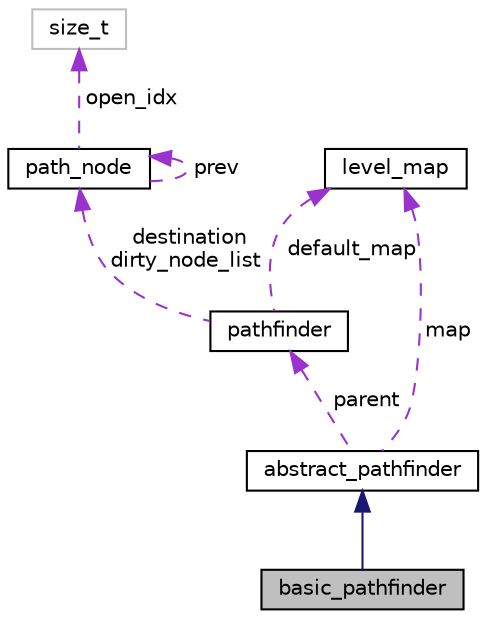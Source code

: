digraph "basic_pathfinder"
{
 // LATEX_PDF_SIZE
  edge [fontname="Helvetica",fontsize="10",labelfontname="Helvetica",labelfontsize="10"];
  node [fontname="Helvetica",fontsize="10",shape=record];
  Node1 [label="basic_pathfinder",height=0.2,width=0.4,color="black", fillcolor="grey75", style="filled", fontcolor="black",tooltip=" "];
  Node2 -> Node1 [dir="back",color="midnightblue",fontsize="10",style="solid",fontname="Helvetica"];
  Node2 [label="abstract_pathfinder",height=0.2,width=0.4,color="black", fillcolor="white", style="filled",URL="$classabstract__pathfinder.html",tooltip=" "];
  Node3 -> Node2 [dir="back",color="darkorchid3",fontsize="10",style="dashed",label=" parent" ,fontname="Helvetica"];
  Node3 [label="pathfinder",height=0.2,width=0.4,color="black", fillcolor="white", style="filled",URL="$classpathfinder.html",tooltip="Finds paths through maps."];
  Node4 -> Node3 [dir="back",color="darkorchid3",fontsize="10",style="dashed",label=" destination\ndirty_node_list" ,fontname="Helvetica"];
  Node4 [label="path_node",height=0.2,width=0.4,color="black", fillcolor="white", style="filled",URL="$structpath__node.html",tooltip=" "];
  Node4 -> Node4 [dir="back",color="darkorchid3",fontsize="10",style="dashed",label=" prev" ,fontname="Helvetica"];
  Node5 -> Node4 [dir="back",color="darkorchid3",fontsize="10",style="dashed",label=" open_idx" ,fontname="Helvetica"];
  Node5 [label="size_t",height=0.2,width=0.4,color="grey75", fillcolor="white", style="filled",tooltip=" "];
  Node6 -> Node3 [dir="back",color="darkorchid3",fontsize="10",style="dashed",label=" default_map" ,fontname="Helvetica"];
  Node6 [label="level_map",height=0.2,width=0.4,color="black", fillcolor="white", style="filled",URL="$classlevel__map.html",tooltip=" "];
  Node6 -> Node2 [dir="back",color="darkorchid3",fontsize="10",style="dashed",label=" map" ,fontname="Helvetica"];
}
